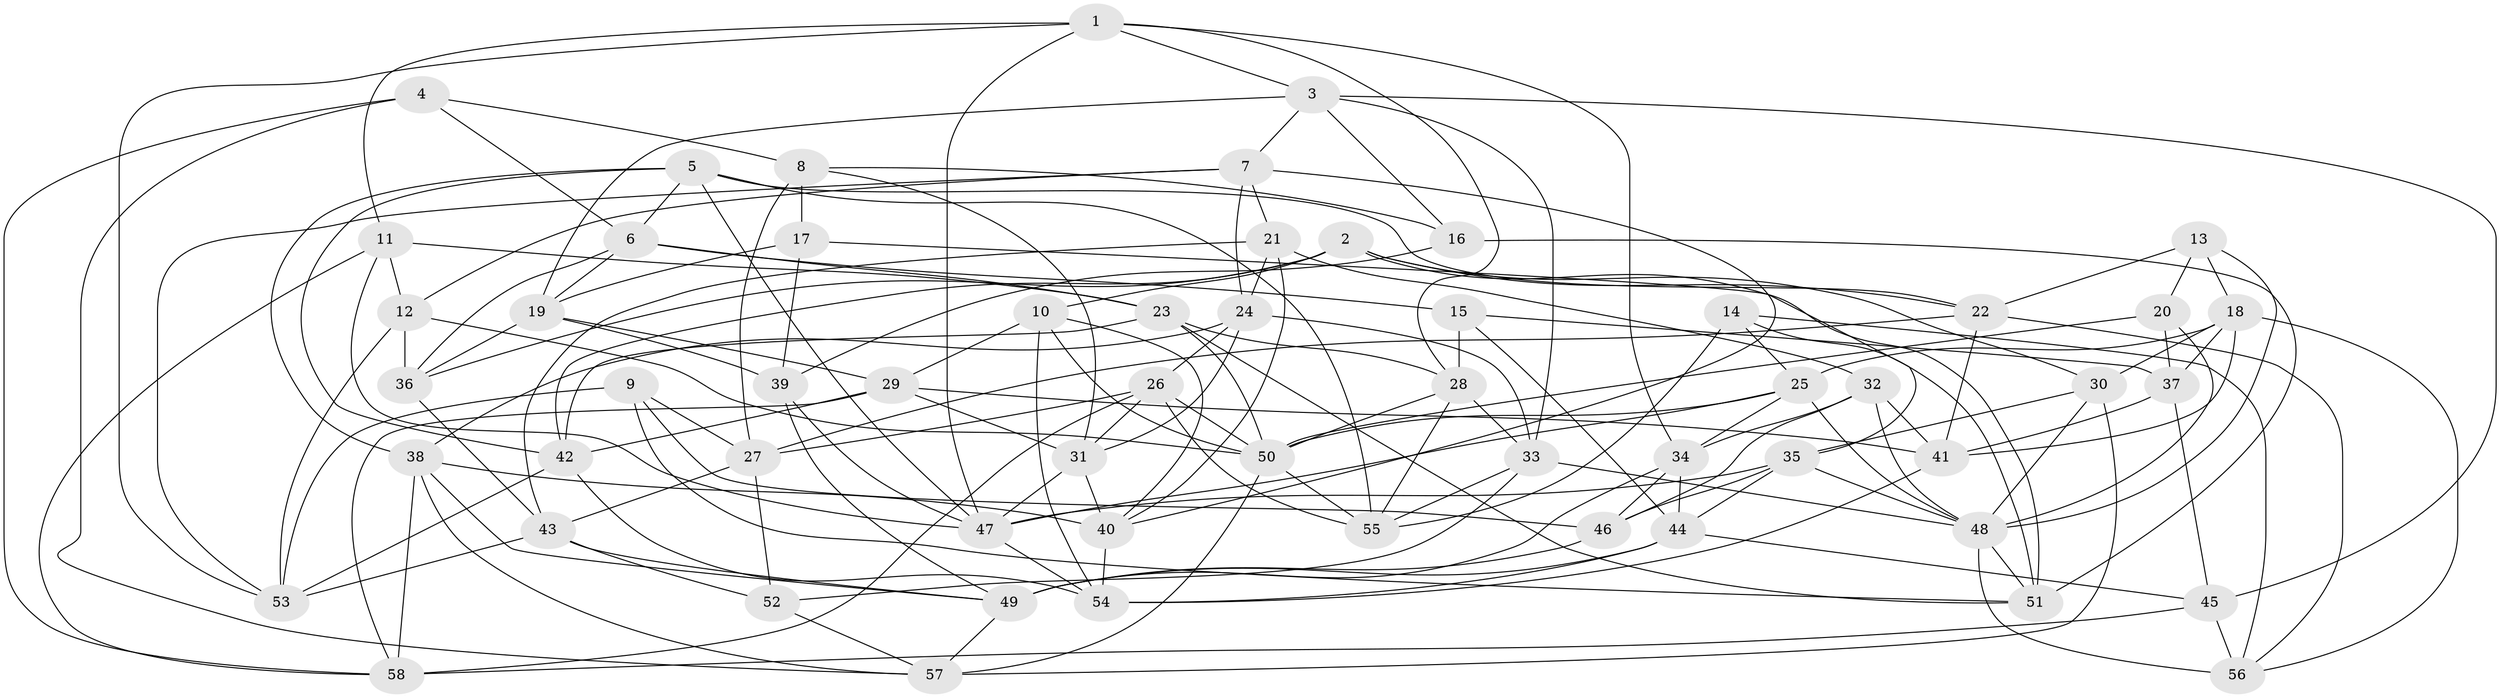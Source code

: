 // original degree distribution, {4: 1.0}
// Generated by graph-tools (version 1.1) at 2025/26/03/09/25 03:26:56]
// undirected, 58 vertices, 163 edges
graph export_dot {
graph [start="1"]
  node [color=gray90,style=filled];
  1;
  2;
  3;
  4;
  5;
  6;
  7;
  8;
  9;
  10;
  11;
  12;
  13;
  14;
  15;
  16;
  17;
  18;
  19;
  20;
  21;
  22;
  23;
  24;
  25;
  26;
  27;
  28;
  29;
  30;
  31;
  32;
  33;
  34;
  35;
  36;
  37;
  38;
  39;
  40;
  41;
  42;
  43;
  44;
  45;
  46;
  47;
  48;
  49;
  50;
  51;
  52;
  53;
  54;
  55;
  56;
  57;
  58;
  1 -- 3 [weight=1.0];
  1 -- 11 [weight=1.0];
  1 -- 28 [weight=1.0];
  1 -- 34 [weight=1.0];
  1 -- 47 [weight=1.0];
  1 -- 53 [weight=1.0];
  2 -- 10 [weight=1.0];
  2 -- 22 [weight=1.0];
  2 -- 30 [weight=2.0];
  2 -- 35 [weight=1.0];
  2 -- 36 [weight=2.0];
  2 -- 42 [weight=1.0];
  3 -- 7 [weight=1.0];
  3 -- 16 [weight=1.0];
  3 -- 19 [weight=1.0];
  3 -- 33 [weight=1.0];
  3 -- 45 [weight=1.0];
  4 -- 6 [weight=1.0];
  4 -- 8 [weight=1.0];
  4 -- 57 [weight=1.0];
  4 -- 58 [weight=1.0];
  5 -- 6 [weight=1.0];
  5 -- 22 [weight=1.0];
  5 -- 38 [weight=1.0];
  5 -- 42 [weight=1.0];
  5 -- 47 [weight=1.0];
  5 -- 55 [weight=1.0];
  6 -- 15 [weight=1.0];
  6 -- 19 [weight=1.0];
  6 -- 23 [weight=1.0];
  6 -- 36 [weight=1.0];
  7 -- 12 [weight=1.0];
  7 -- 21 [weight=1.0];
  7 -- 24 [weight=1.0];
  7 -- 40 [weight=1.0];
  7 -- 53 [weight=1.0];
  8 -- 16 [weight=1.0];
  8 -- 17 [weight=2.0];
  8 -- 27 [weight=1.0];
  8 -- 31 [weight=1.0];
  9 -- 27 [weight=1.0];
  9 -- 46 [weight=1.0];
  9 -- 51 [weight=1.0];
  9 -- 53 [weight=1.0];
  10 -- 29 [weight=1.0];
  10 -- 40 [weight=1.0];
  10 -- 50 [weight=2.0];
  10 -- 54 [weight=1.0];
  11 -- 12 [weight=2.0];
  11 -- 23 [weight=1.0];
  11 -- 47 [weight=1.0];
  11 -- 58 [weight=1.0];
  12 -- 36 [weight=1.0];
  12 -- 50 [weight=1.0];
  12 -- 53 [weight=1.0];
  13 -- 18 [weight=1.0];
  13 -- 20 [weight=1.0];
  13 -- 22 [weight=1.0];
  13 -- 48 [weight=1.0];
  14 -- 25 [weight=1.0];
  14 -- 51 [weight=1.0];
  14 -- 55 [weight=1.0];
  14 -- 56 [weight=1.0];
  15 -- 28 [weight=1.0];
  15 -- 37 [weight=1.0];
  15 -- 44 [weight=1.0];
  16 -- 39 [weight=1.0];
  16 -- 51 [weight=1.0];
  17 -- 19 [weight=1.0];
  17 -- 39 [weight=2.0];
  17 -- 51 [weight=1.0];
  18 -- 25 [weight=1.0];
  18 -- 30 [weight=1.0];
  18 -- 37 [weight=1.0];
  18 -- 41 [weight=1.0];
  18 -- 56 [weight=1.0];
  19 -- 29 [weight=1.0];
  19 -- 36 [weight=1.0];
  19 -- 39 [weight=1.0];
  20 -- 37 [weight=2.0];
  20 -- 48 [weight=2.0];
  20 -- 50 [weight=1.0];
  21 -- 24 [weight=1.0];
  21 -- 32 [weight=2.0];
  21 -- 40 [weight=1.0];
  21 -- 43 [weight=1.0];
  22 -- 27 [weight=1.0];
  22 -- 41 [weight=1.0];
  22 -- 56 [weight=1.0];
  23 -- 28 [weight=1.0];
  23 -- 42 [weight=1.0];
  23 -- 50 [weight=1.0];
  23 -- 51 [weight=1.0];
  24 -- 26 [weight=1.0];
  24 -- 31 [weight=1.0];
  24 -- 33 [weight=1.0];
  24 -- 38 [weight=1.0];
  25 -- 34 [weight=1.0];
  25 -- 47 [weight=1.0];
  25 -- 48 [weight=1.0];
  25 -- 50 [weight=1.0];
  26 -- 27 [weight=1.0];
  26 -- 31 [weight=1.0];
  26 -- 50 [weight=1.0];
  26 -- 55 [weight=1.0];
  26 -- 58 [weight=1.0];
  27 -- 43 [weight=1.0];
  27 -- 52 [weight=1.0];
  28 -- 33 [weight=1.0];
  28 -- 50 [weight=1.0];
  28 -- 55 [weight=1.0];
  29 -- 31 [weight=1.0];
  29 -- 41 [weight=1.0];
  29 -- 42 [weight=1.0];
  29 -- 58 [weight=1.0];
  30 -- 35 [weight=1.0];
  30 -- 48 [weight=1.0];
  30 -- 57 [weight=1.0];
  31 -- 40 [weight=1.0];
  31 -- 47 [weight=1.0];
  32 -- 34 [weight=1.0];
  32 -- 41 [weight=1.0];
  32 -- 46 [weight=1.0];
  32 -- 48 [weight=1.0];
  33 -- 48 [weight=1.0];
  33 -- 52 [weight=1.0];
  33 -- 55 [weight=1.0];
  34 -- 44 [weight=1.0];
  34 -- 46 [weight=1.0];
  34 -- 49 [weight=1.0];
  35 -- 44 [weight=1.0];
  35 -- 46 [weight=1.0];
  35 -- 47 [weight=1.0];
  35 -- 48 [weight=1.0];
  36 -- 43 [weight=1.0];
  37 -- 41 [weight=1.0];
  37 -- 45 [weight=1.0];
  38 -- 40 [weight=1.0];
  38 -- 49 [weight=1.0];
  38 -- 57 [weight=1.0];
  38 -- 58 [weight=1.0];
  39 -- 47 [weight=1.0];
  39 -- 49 [weight=1.0];
  40 -- 54 [weight=1.0];
  41 -- 54 [weight=1.0];
  42 -- 53 [weight=1.0];
  42 -- 54 [weight=1.0];
  43 -- 49 [weight=1.0];
  43 -- 52 [weight=1.0];
  43 -- 53 [weight=1.0];
  44 -- 45 [weight=1.0];
  44 -- 49 [weight=1.0];
  44 -- 54 [weight=1.0];
  45 -- 56 [weight=2.0];
  45 -- 58 [weight=1.0];
  46 -- 49 [weight=2.0];
  47 -- 54 [weight=1.0];
  48 -- 51 [weight=1.0];
  48 -- 56 [weight=1.0];
  49 -- 57 [weight=1.0];
  50 -- 55 [weight=1.0];
  50 -- 57 [weight=1.0];
  52 -- 57 [weight=1.0];
}
